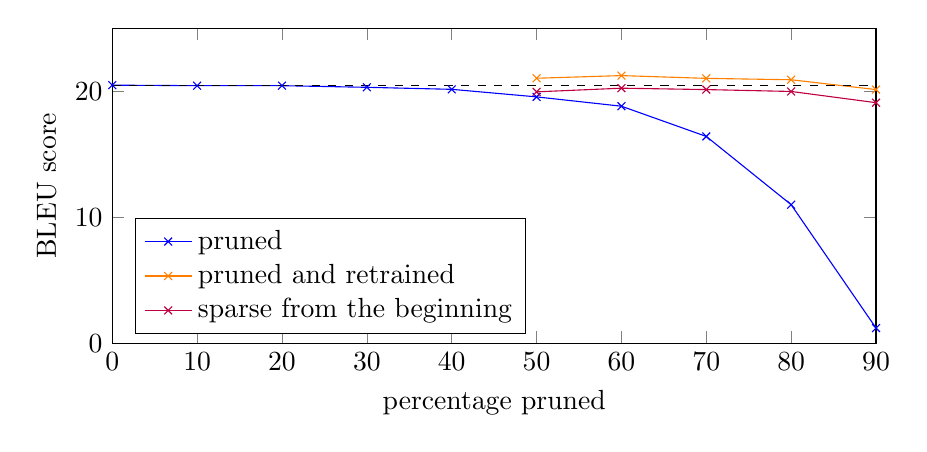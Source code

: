 % !TEX root = acl2016.tex

\begin{tikzpicture}

\begin{axis}[%
width=0.8\columnwidth,
height=4cm,
scale only axis,
xmin=0,
xmax=90,
xtick={0,10, 20, 30, 40, 50, 60, 70, 80, 90},
xlabel={percentage pruned},
ymin=0,
ymax=25,
yminorticks=true,
ylabel={BLEU score},
axis background/.style={fill=white},
legend pos = south west,
legend cell align=left,
]
\addplot [color=blue,solid,mark=x,mark options={solid}]
  table[row sep=crcr]{%
  0	20.48\\
10	20.44\\
20	20.44\\
30	20.31\\
40	20.15\\
50	19.55\\
60	18.81\\
70	16.41\\
80	10.99\\
90	1.2\\
};
\addlegendentry{pruned}

\addplot [color=orange,solid,mark=x,mark options={solid}]
  table[row sep=crcr]{%
50	21.03\\
60	21.24\\
70	21.02\\
80	20.91\\
90	20.13\\
};
\addlegendentry{pruned and retrained}

\addplot [color=purple,solid,mark=x,mark options={solid}]
  table[row sep=crcr]{%
50	19.95\\
60	20.24\\
70	20.13\\
80	19.98\\
90	19.09\\
};
\addlegendentry{sparse from the beginning}

\addplot [color=black,dashed]
  table[row sep=crcr]{%
0	20.48\\
90	20.48\\
};
\end{axis}
\end{tikzpicture}%